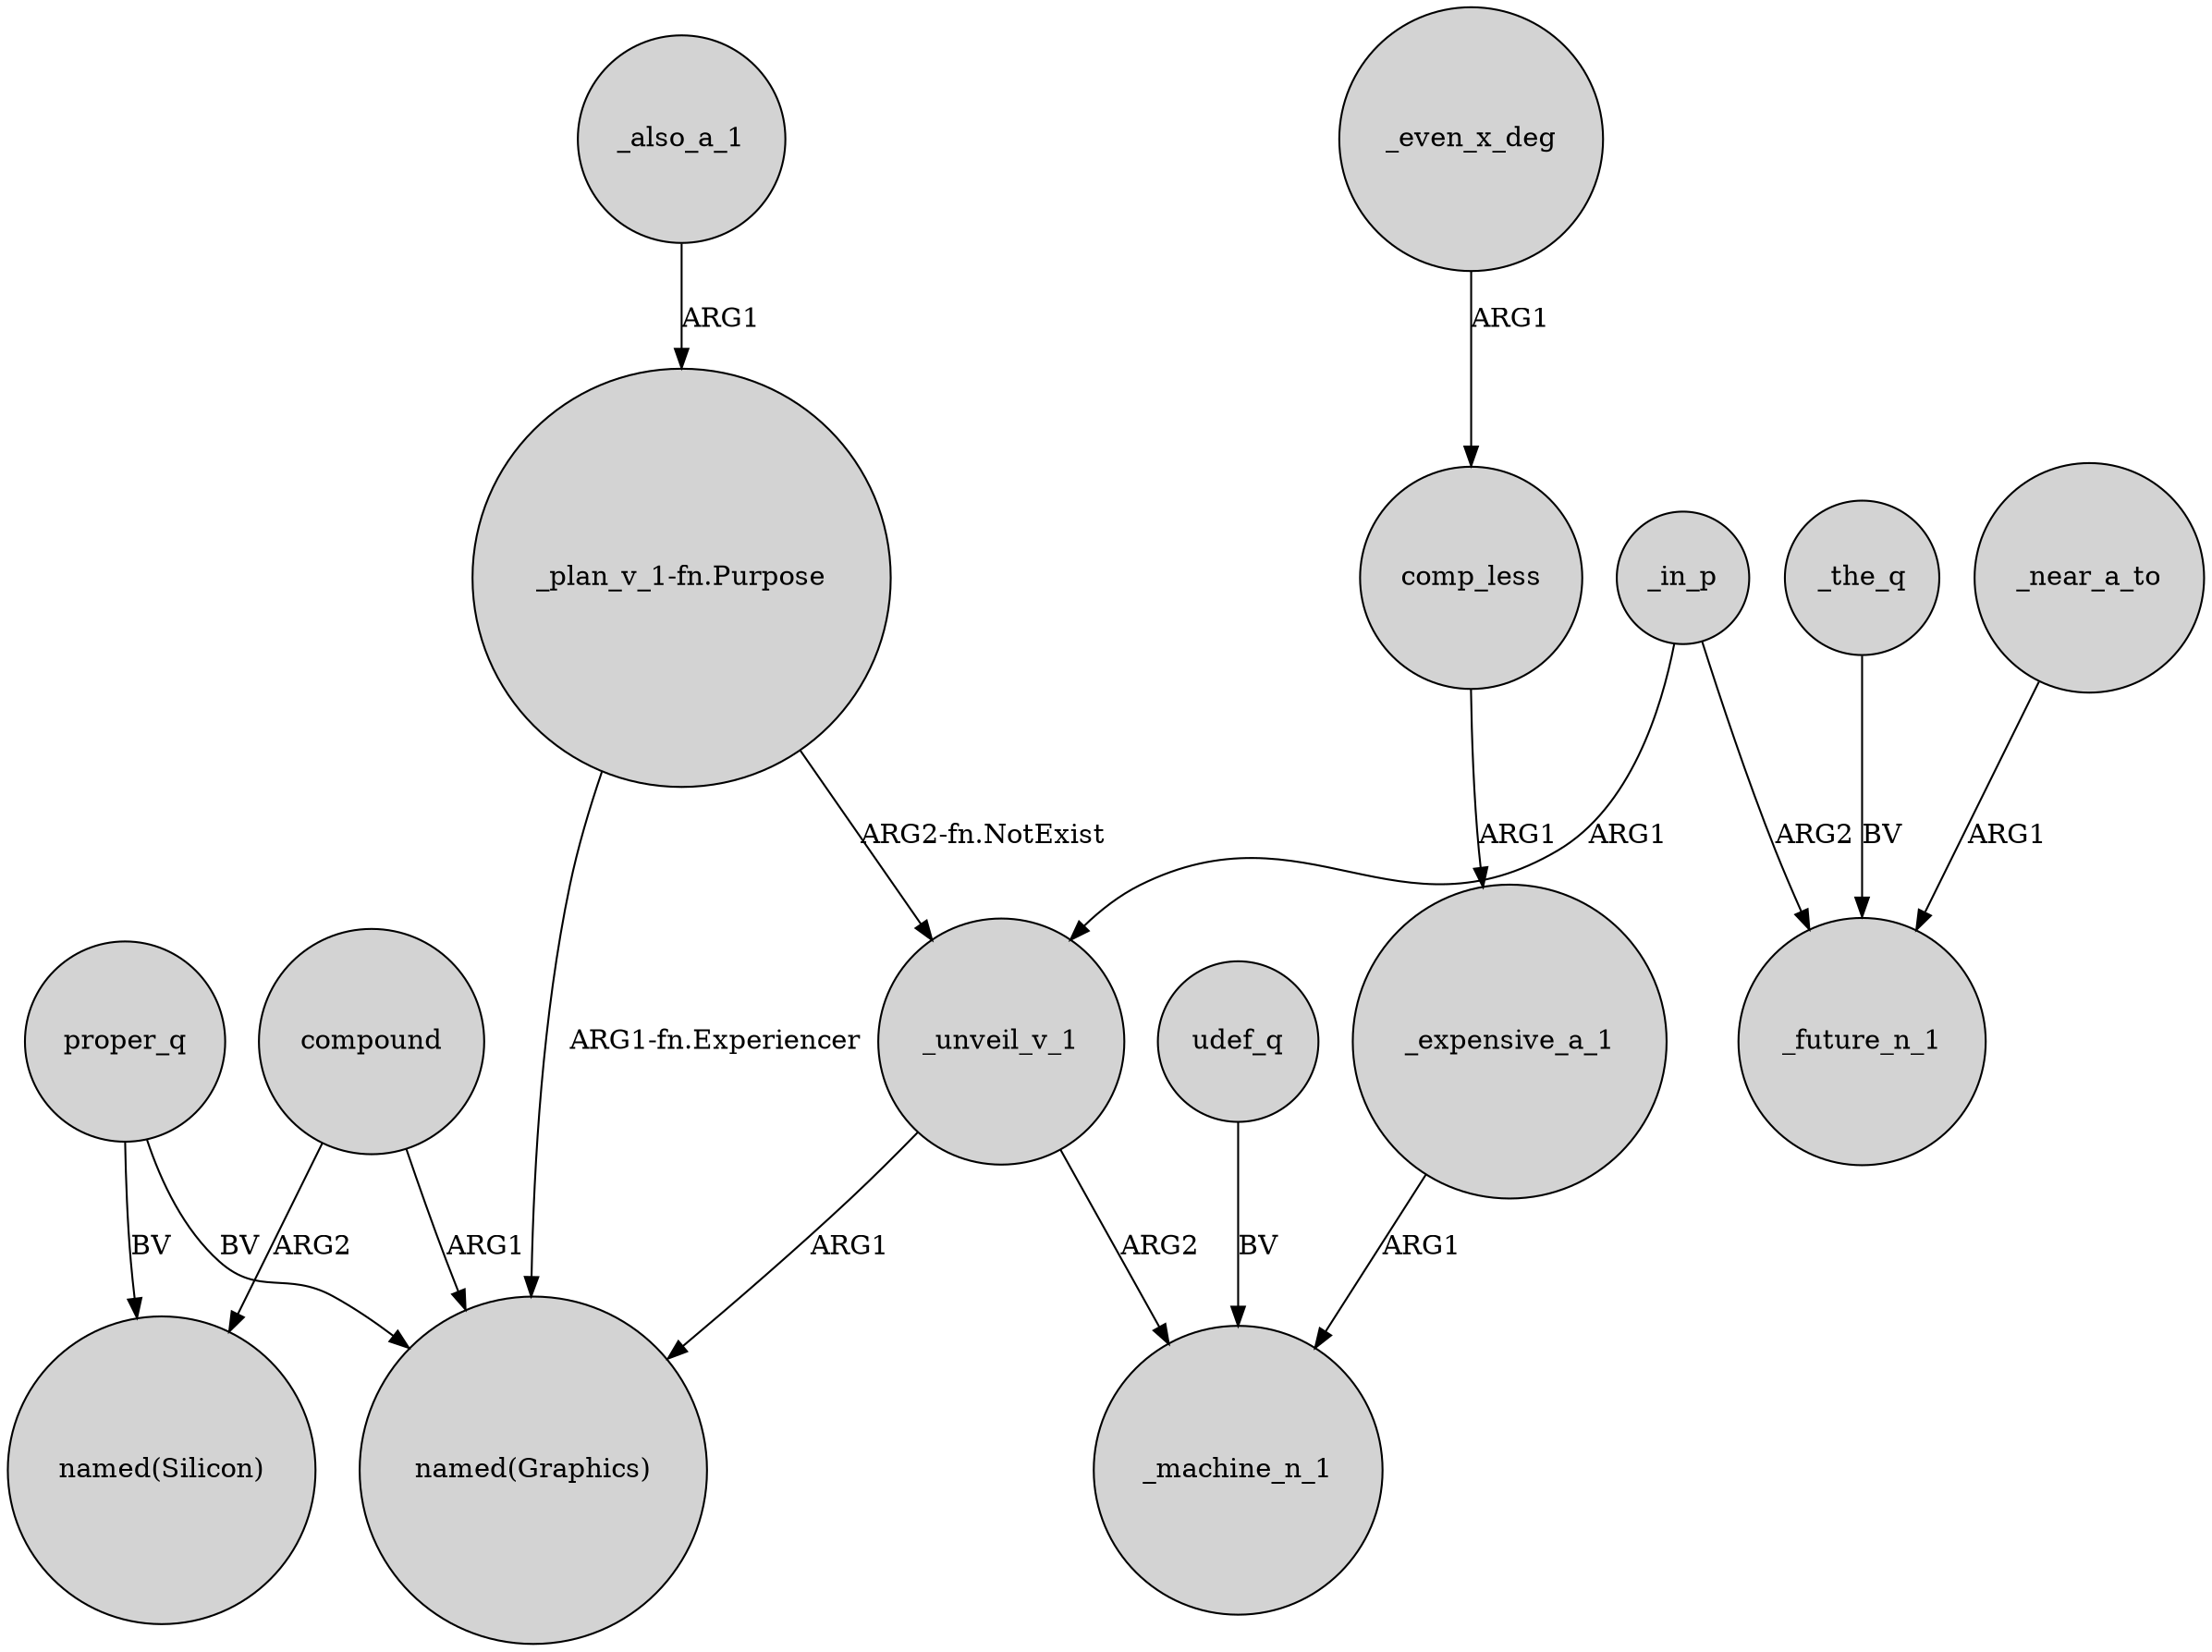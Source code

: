 digraph {
	node [shape=circle style=filled]
	compound -> "named(Silicon)" [label=ARG2]
	_in_p -> _future_n_1 [label=ARG2]
	udef_q -> _machine_n_1 [label=BV]
	_expensive_a_1 -> _machine_n_1 [label=ARG1]
	_also_a_1 -> "_plan_v_1-fn.Purpose" [label=ARG1]
	proper_q -> "named(Graphics)" [label=BV]
	proper_q -> "named(Silicon)" [label=BV]
	"_plan_v_1-fn.Purpose" -> _unveil_v_1 [label="ARG2-fn.NotExist"]
	_unveil_v_1 -> "named(Graphics)" [label=ARG1]
	_unveil_v_1 -> _machine_n_1 [label=ARG2]
	_even_x_deg -> comp_less [label=ARG1]
	comp_less -> _expensive_a_1 [label=ARG1]
	_the_q -> _future_n_1 [label=BV]
	_in_p -> _unveil_v_1 [label=ARG1]
	_near_a_to -> _future_n_1 [label=ARG1]
	compound -> "named(Graphics)" [label=ARG1]
	"_plan_v_1-fn.Purpose" -> "named(Graphics)" [label="ARG1-fn.Experiencer"]
}
